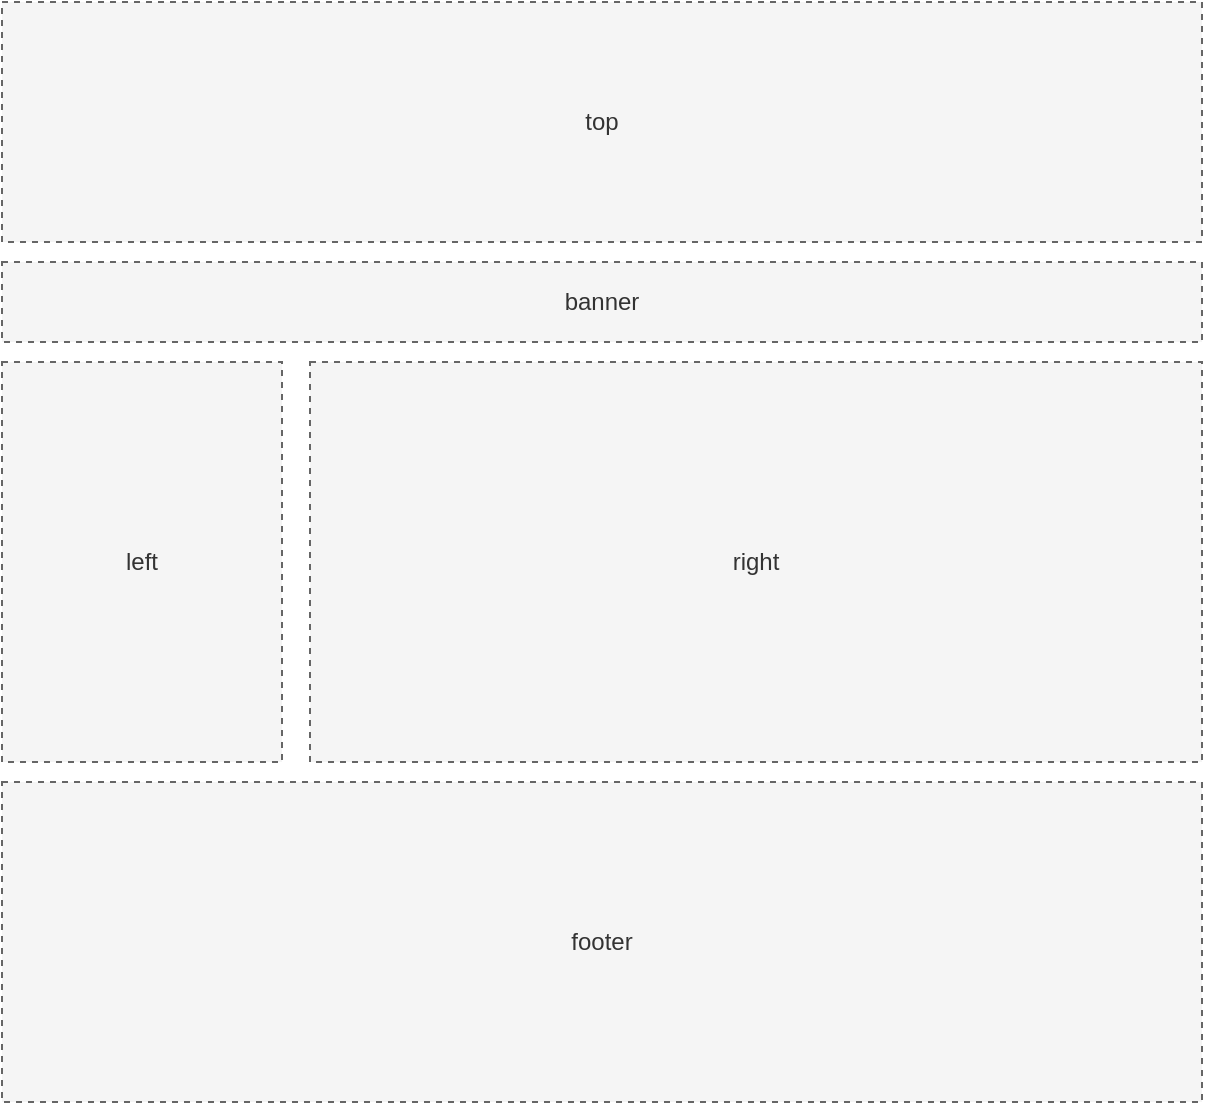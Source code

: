 <mxfile version="20.8.5" type="github">
  <diagram id="7DUBhApYlif77eazZMa8" name="第 1 页">
    <mxGraphModel dx="1434" dy="802" grid="1" gridSize="10" guides="1" tooltips="1" connect="1" arrows="1" fold="1" page="1" pageScale="1" pageWidth="827" pageHeight="1169" math="0" shadow="0">
      <root>
        <mxCell id="0" />
        <mxCell id="1" parent="0" />
        <mxCell id="wvxYDHuse1cbzY-exI0--1" value="top" style="rounded=0;whiteSpace=wrap;html=1;dashed=1;fillColor=#f5f5f5;fontColor=#333333;strokeColor=#666666;" vertex="1" parent="1">
          <mxGeometry x="120" y="80" width="600" height="120" as="geometry" />
        </mxCell>
        <mxCell id="wvxYDHuse1cbzY-exI0--2" value="banner" style="rounded=0;whiteSpace=wrap;html=1;dashed=1;fillColor=#f5f5f5;fontColor=#333333;strokeColor=#666666;" vertex="1" parent="1">
          <mxGeometry x="120" y="210" width="600" height="40" as="geometry" />
        </mxCell>
        <mxCell id="wvxYDHuse1cbzY-exI0--3" value="left" style="rounded=0;whiteSpace=wrap;html=1;dashed=1;fillColor=#f5f5f5;fontColor=#333333;strokeColor=#666666;" vertex="1" parent="1">
          <mxGeometry x="120" y="260" width="140" height="200" as="geometry" />
        </mxCell>
        <mxCell id="wvxYDHuse1cbzY-exI0--4" value="footer" style="rounded=0;whiteSpace=wrap;html=1;dashed=1;fillColor=#f5f5f5;fontColor=#333333;strokeColor=#666666;" vertex="1" parent="1">
          <mxGeometry x="120" y="470" width="600" height="160" as="geometry" />
        </mxCell>
        <mxCell id="wvxYDHuse1cbzY-exI0--5" value="right" style="rounded=0;whiteSpace=wrap;html=1;dashed=1;fillColor=#f5f5f5;fontColor=#333333;strokeColor=#666666;" vertex="1" parent="1">
          <mxGeometry x="274" y="260" width="446" height="200" as="geometry" />
        </mxCell>
      </root>
    </mxGraphModel>
  </diagram>
</mxfile>
